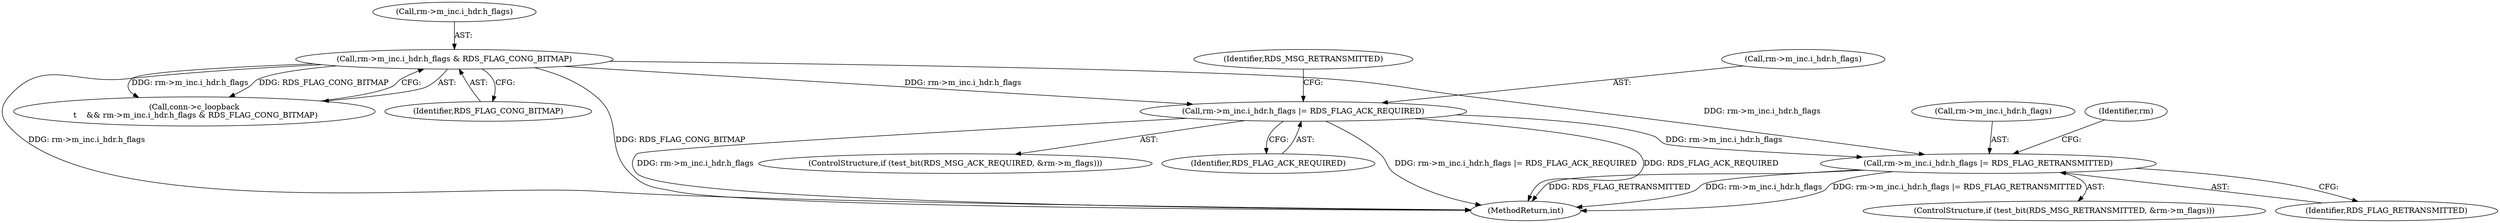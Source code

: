 digraph "0_linux_6094628bfd94323fc1cea05ec2c6affd98c18f7f@pointer" {
"1000431" [label="(Call,rm->m_inc.i_hdr.h_flags |= RDS_FLAG_RETRANSMITTED)"];
"1000194" [label="(Call,rm->m_inc.i_hdr.h_flags & RDS_FLAG_CONG_BITMAP)"];
"1000415" [label="(Call,rm->m_inc.i_hdr.h_flags |= RDS_FLAG_ACK_REQUIRED)"];
"1000432" [label="(Call,rm->m_inc.i_hdr.h_flags)"];
"1000408" [label="(ControlStructure,if (test_bit(RDS_MSG_ACK_REQUIRED, &rm->m_flags)))"];
"1000423" [label="(Identifier,RDS_FLAG_ACK_REQUIRED)"];
"1000426" [label="(Identifier,RDS_MSG_RETRANSMITTED)"];
"1000194" [label="(Call,rm->m_inc.i_hdr.h_flags & RDS_FLAG_CONG_BITMAP)"];
"1000415" [label="(Call,rm->m_inc.i_hdr.h_flags |= RDS_FLAG_ACK_REQUIRED)"];
"1000416" [label="(Call,rm->m_inc.i_hdr.h_flags)"];
"1000190" [label="(Call,conn->c_loopback\n \t    && rm->m_inc.i_hdr.h_flags & RDS_FLAG_CONG_BITMAP)"];
"1000443" [label="(Identifier,rm)"];
"1000431" [label="(Call,rm->m_inc.i_hdr.h_flags |= RDS_FLAG_RETRANSMITTED)"];
"1000202" [label="(Identifier,RDS_FLAG_CONG_BITMAP)"];
"1000424" [label="(ControlStructure,if (test_bit(RDS_MSG_RETRANSMITTED, &rm->m_flags)))"];
"1000439" [label="(Identifier,RDS_FLAG_RETRANSMITTED)"];
"1000195" [label="(Call,rm->m_inc.i_hdr.h_flags)"];
"1001026" [label="(MethodReturn,int)"];
"1000431" -> "1000424"  [label="AST: "];
"1000431" -> "1000439"  [label="CFG: "];
"1000432" -> "1000431"  [label="AST: "];
"1000439" -> "1000431"  [label="AST: "];
"1000443" -> "1000431"  [label="CFG: "];
"1000431" -> "1001026"  [label="DDG: rm->m_inc.i_hdr.h_flags"];
"1000431" -> "1001026"  [label="DDG: rm->m_inc.i_hdr.h_flags |= RDS_FLAG_RETRANSMITTED"];
"1000431" -> "1001026"  [label="DDG: RDS_FLAG_RETRANSMITTED"];
"1000194" -> "1000431"  [label="DDG: rm->m_inc.i_hdr.h_flags"];
"1000415" -> "1000431"  [label="DDG: rm->m_inc.i_hdr.h_flags"];
"1000194" -> "1000190"  [label="AST: "];
"1000194" -> "1000202"  [label="CFG: "];
"1000195" -> "1000194"  [label="AST: "];
"1000202" -> "1000194"  [label="AST: "];
"1000190" -> "1000194"  [label="CFG: "];
"1000194" -> "1001026"  [label="DDG: rm->m_inc.i_hdr.h_flags"];
"1000194" -> "1001026"  [label="DDG: RDS_FLAG_CONG_BITMAP"];
"1000194" -> "1000190"  [label="DDG: rm->m_inc.i_hdr.h_flags"];
"1000194" -> "1000190"  [label="DDG: RDS_FLAG_CONG_BITMAP"];
"1000194" -> "1000415"  [label="DDG: rm->m_inc.i_hdr.h_flags"];
"1000415" -> "1000408"  [label="AST: "];
"1000415" -> "1000423"  [label="CFG: "];
"1000416" -> "1000415"  [label="AST: "];
"1000423" -> "1000415"  [label="AST: "];
"1000426" -> "1000415"  [label="CFG: "];
"1000415" -> "1001026"  [label="DDG: RDS_FLAG_ACK_REQUIRED"];
"1000415" -> "1001026"  [label="DDG: rm->m_inc.i_hdr.h_flags"];
"1000415" -> "1001026"  [label="DDG: rm->m_inc.i_hdr.h_flags |= RDS_FLAG_ACK_REQUIRED"];
}
